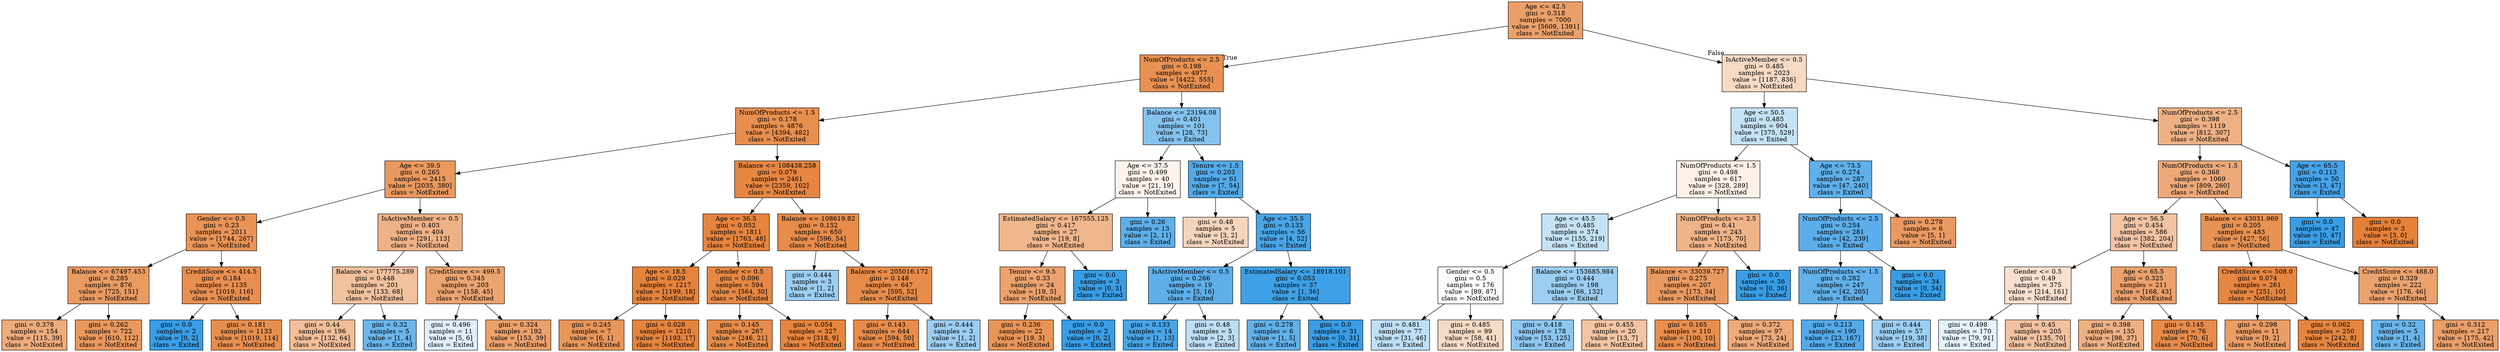 digraph Tree {
node [shape=box, style="filled", color="black"] ;
0 [label="Age <= 42.5\ngini = 0.318\nsamples = 7000\nvalue = [5609, 1391]\nclass = NotExited", fillcolor="#eba06a"] ;
1 [label="NumOfProducts <= 2.5\ngini = 0.198\nsamples = 4977\nvalue = [4422, 555]\nclass = NotExited", fillcolor="#e89152"] ;
0 -> 1 [labeldistance=2.5, labelangle=45, headlabel="True"] ;
2 [label="NumOfProducts <= 1.5\ngini = 0.178\nsamples = 4876\nvalue = [4394, 482]\nclass = NotExited", fillcolor="#e88f4f"] ;
1 -> 2 ;
3 [label="Age <= 39.5\ngini = 0.265\nsamples = 2415\nvalue = [2035, 380]\nclass = NotExited", fillcolor="#ea995e"] ;
2 -> 3 ;
4 [label="Gender <= 0.5\ngini = 0.23\nsamples = 2011\nvalue = [1744, 267]\nclass = NotExited", fillcolor="#e99457"] ;
3 -> 4 ;
5 [label="Balance <= 67497.453\ngini = 0.285\nsamples = 876\nvalue = [725, 151]\nclass = NotExited", fillcolor="#ea9b62"] ;
4 -> 5 ;
6 [label="gini = 0.378\nsamples = 154\nvalue = [115, 39]\nclass = NotExited", fillcolor="#eeac7c"] ;
5 -> 6 ;
7 [label="gini = 0.262\nsamples = 722\nvalue = [610, 112]\nclass = NotExited", fillcolor="#ea985d"] ;
5 -> 7 ;
8 [label="CreditScore <= 414.5\ngini = 0.184\nsamples = 1135\nvalue = [1019, 116]\nclass = NotExited", fillcolor="#e88f50"] ;
4 -> 8 ;
9 [label="gini = 0.0\nsamples = 2\nvalue = [0, 2]\nclass = Exited", fillcolor="#399de5"] ;
8 -> 9 ;
10 [label="gini = 0.181\nsamples = 1133\nvalue = [1019, 114]\nclass = NotExited", fillcolor="#e88f4f"] ;
8 -> 10 ;
11 [label="IsActiveMember <= 0.5\ngini = 0.403\nsamples = 404\nvalue = [291, 113]\nclass = NotExited", fillcolor="#efb286"] ;
3 -> 11 ;
12 [label="Balance <= 177775.289\ngini = 0.448\nsamples = 201\nvalue = [133, 68]\nclass = NotExited", fillcolor="#f2c19e"] ;
11 -> 12 ;
13 [label="gini = 0.44\nsamples = 196\nvalue = [132, 64]\nclass = NotExited", fillcolor="#f2be99"] ;
12 -> 13 ;
14 [label="gini = 0.32\nsamples = 5\nvalue = [1, 4]\nclass = Exited", fillcolor="#6ab6ec"] ;
12 -> 14 ;
15 [label="CreditScore <= 499.5\ngini = 0.345\nsamples = 203\nvalue = [158, 45]\nclass = NotExited", fillcolor="#eca571"] ;
11 -> 15 ;
16 [label="gini = 0.496\nsamples = 11\nvalue = [5, 6]\nclass = Exited", fillcolor="#deeffb"] ;
15 -> 16 ;
17 [label="gini = 0.324\nsamples = 192\nvalue = [153, 39]\nclass = NotExited", fillcolor="#eca16b"] ;
15 -> 17 ;
18 [label="Balance <= 108438.258\ngini = 0.079\nsamples = 2461\nvalue = [2359, 102]\nclass = NotExited", fillcolor="#e68642"] ;
2 -> 18 ;
19 [label="Age <= 36.5\ngini = 0.052\nsamples = 1811\nvalue = [1763, 48]\nclass = NotExited", fillcolor="#e6843e"] ;
18 -> 19 ;
20 [label="Age <= 18.5\ngini = 0.029\nsamples = 1217\nvalue = [1199, 18]\nclass = NotExited", fillcolor="#e5833c"] ;
19 -> 20 ;
21 [label="gini = 0.245\nsamples = 7\nvalue = [6, 1]\nclass = NotExited", fillcolor="#e9965a"] ;
20 -> 21 ;
22 [label="gini = 0.028\nsamples = 1210\nvalue = [1193, 17]\nclass = NotExited", fillcolor="#e5833c"] ;
20 -> 22 ;
23 [label="Gender <= 0.5\ngini = 0.096\nsamples = 594\nvalue = [564, 30]\nclass = NotExited", fillcolor="#e68844"] ;
19 -> 23 ;
24 [label="gini = 0.145\nsamples = 267\nvalue = [246, 21]\nclass = NotExited", fillcolor="#e78c4a"] ;
23 -> 24 ;
25 [label="gini = 0.054\nsamples = 327\nvalue = [318, 9]\nclass = NotExited", fillcolor="#e6853f"] ;
23 -> 25 ;
26 [label="Balance <= 108619.82\ngini = 0.152\nsamples = 650\nvalue = [596, 54]\nclass = NotExited", fillcolor="#e78c4b"] ;
18 -> 26 ;
27 [label="gini = 0.444\nsamples = 3\nvalue = [1, 2]\nclass = Exited", fillcolor="#9ccef2"] ;
26 -> 27 ;
28 [label="Balance <= 205016.172\ngini = 0.148\nsamples = 647\nvalue = [595, 52]\nclass = NotExited", fillcolor="#e78c4a"] ;
26 -> 28 ;
29 [label="gini = 0.143\nsamples = 644\nvalue = [594, 50]\nclass = NotExited", fillcolor="#e78c4a"] ;
28 -> 29 ;
30 [label="gini = 0.444\nsamples = 3\nvalue = [1, 2]\nclass = Exited", fillcolor="#9ccef2"] ;
28 -> 30 ;
31 [label="Balance <= 23194.08\ngini = 0.401\nsamples = 101\nvalue = [28, 73]\nclass = Exited", fillcolor="#85c3ef"] ;
1 -> 31 ;
32 [label="Age <= 37.5\ngini = 0.499\nsamples = 40\nvalue = [21, 19]\nclass = NotExited", fillcolor="#fdf3ec"] ;
31 -> 32 ;
33 [label="EstimatedSalary <= 167555.125\ngini = 0.417\nsamples = 27\nvalue = [19, 8]\nclass = NotExited", fillcolor="#f0b68c"] ;
32 -> 33 ;
34 [label="Tenure <= 9.5\ngini = 0.33\nsamples = 24\nvalue = [19, 5]\nclass = NotExited", fillcolor="#eca26d"] ;
33 -> 34 ;
35 [label="gini = 0.236\nsamples = 22\nvalue = [19, 3]\nclass = NotExited", fillcolor="#e99558"] ;
34 -> 35 ;
36 [label="gini = 0.0\nsamples = 2\nvalue = [0, 2]\nclass = Exited", fillcolor="#399de5"] ;
34 -> 36 ;
37 [label="gini = 0.0\nsamples = 3\nvalue = [0, 3]\nclass = Exited", fillcolor="#399de5"] ;
33 -> 37 ;
38 [label="gini = 0.26\nsamples = 13\nvalue = [2, 11]\nclass = Exited", fillcolor="#5dafea"] ;
32 -> 38 ;
39 [label="Tenure <= 1.5\ngini = 0.203\nsamples = 61\nvalue = [7, 54]\nclass = Exited", fillcolor="#53aae8"] ;
31 -> 39 ;
40 [label="gini = 0.48\nsamples = 5\nvalue = [3, 2]\nclass = NotExited", fillcolor="#f6d5bd"] ;
39 -> 40 ;
41 [label="Age <= 35.5\ngini = 0.133\nsamples = 56\nvalue = [4, 52]\nclass = Exited", fillcolor="#48a5e7"] ;
39 -> 41 ;
42 [label="IsActiveMember <= 0.5\ngini = 0.266\nsamples = 19\nvalue = [3, 16]\nclass = Exited", fillcolor="#5eafea"] ;
41 -> 42 ;
43 [label="gini = 0.133\nsamples = 14\nvalue = [1, 13]\nclass = Exited", fillcolor="#48a5e7"] ;
42 -> 43 ;
44 [label="gini = 0.48\nsamples = 5\nvalue = [2, 3]\nclass = Exited", fillcolor="#bddef6"] ;
42 -> 44 ;
45 [label="EstimatedSalary <= 18918.101\ngini = 0.053\nsamples = 37\nvalue = [1, 36]\nclass = Exited", fillcolor="#3ea0e6"] ;
41 -> 45 ;
46 [label="gini = 0.278\nsamples = 6\nvalue = [1, 5]\nclass = Exited", fillcolor="#61b1ea"] ;
45 -> 46 ;
47 [label="gini = 0.0\nsamples = 31\nvalue = [0, 31]\nclass = Exited", fillcolor="#399de5"] ;
45 -> 47 ;
48 [label="IsActiveMember <= 0.5\ngini = 0.485\nsamples = 2023\nvalue = [1187, 836]\nclass = NotExited", fillcolor="#f7dac4"] ;
0 -> 48 [labeldistance=2.5, labelangle=-45, headlabel="False"] ;
49 [label="Age <= 50.5\ngini = 0.485\nsamples = 904\nvalue = [375, 529]\nclass = Exited", fillcolor="#c5e2f7"] ;
48 -> 49 ;
50 [label="NumOfProducts <= 1.5\ngini = 0.498\nsamples = 617\nvalue = [328, 289]\nclass = NotExited", fillcolor="#fcf0e7"] ;
49 -> 50 ;
51 [label="Age <= 45.5\ngini = 0.485\nsamples = 374\nvalue = [155, 219]\nclass = Exited", fillcolor="#c5e2f7"] ;
50 -> 51 ;
52 [label="Gender <= 0.5\ngini = 0.5\nsamples = 176\nvalue = [89, 87]\nclass = NotExited", fillcolor="#fefcfb"] ;
51 -> 52 ;
53 [label="gini = 0.481\nsamples = 77\nvalue = [31, 46]\nclass = Exited", fillcolor="#bedff7"] ;
52 -> 53 ;
54 [label="gini = 0.485\nsamples = 99\nvalue = [58, 41]\nclass = NotExited", fillcolor="#f7dac5"] ;
52 -> 54 ;
55 [label="Balance <= 153685.984\ngini = 0.444\nsamples = 198\nvalue = [66, 132]\nclass = Exited", fillcolor="#9ccef2"] ;
51 -> 55 ;
56 [label="gini = 0.418\nsamples = 178\nvalue = [53, 125]\nclass = Exited", fillcolor="#8dc7f0"] ;
55 -> 56 ;
57 [label="gini = 0.455\nsamples = 20\nvalue = [13, 7]\nclass = NotExited", fillcolor="#f3c5a4"] ;
55 -> 57 ;
58 [label="NumOfProducts <= 2.5\ngini = 0.41\nsamples = 243\nvalue = [173, 70]\nclass = NotExited", fillcolor="#f0b489"] ;
50 -> 58 ;
59 [label="Balance <= 33039.727\ngini = 0.275\nsamples = 207\nvalue = [173, 34]\nclass = NotExited", fillcolor="#ea9a60"] ;
58 -> 59 ;
60 [label="gini = 0.165\nsamples = 110\nvalue = [100, 10]\nclass = NotExited", fillcolor="#e88e4d"] ;
59 -> 60 ;
61 [label="gini = 0.372\nsamples = 97\nvalue = [73, 24]\nclass = NotExited", fillcolor="#eeaa7a"] ;
59 -> 61 ;
62 [label="gini = 0.0\nsamples = 36\nvalue = [0, 36]\nclass = Exited", fillcolor="#399de5"] ;
58 -> 62 ;
63 [label="Age <= 73.5\ngini = 0.274\nsamples = 287\nvalue = [47, 240]\nclass = Exited", fillcolor="#60b0ea"] ;
49 -> 63 ;
64 [label="NumOfProducts <= 2.5\ngini = 0.254\nsamples = 281\nvalue = [42, 239]\nclass = Exited", fillcolor="#5caeea"] ;
63 -> 64 ;
65 [label="NumOfProducts <= 1.5\ngini = 0.282\nsamples = 247\nvalue = [42, 205]\nclass = Exited", fillcolor="#62b1ea"] ;
64 -> 65 ;
66 [label="gini = 0.213\nsamples = 190\nvalue = [23, 167]\nclass = Exited", fillcolor="#54aae9"] ;
65 -> 66 ;
67 [label="gini = 0.444\nsamples = 57\nvalue = [19, 38]\nclass = Exited", fillcolor="#9ccef2"] ;
65 -> 67 ;
68 [label="gini = 0.0\nsamples = 34\nvalue = [0, 34]\nclass = Exited", fillcolor="#399de5"] ;
64 -> 68 ;
69 [label="gini = 0.278\nsamples = 6\nvalue = [5, 1]\nclass = NotExited", fillcolor="#ea9a61"] ;
63 -> 69 ;
70 [label="NumOfProducts <= 2.5\ngini = 0.398\nsamples = 1119\nvalue = [812, 307]\nclass = NotExited", fillcolor="#efb184"] ;
48 -> 70 ;
71 [label="NumOfProducts <= 1.5\ngini = 0.368\nsamples = 1069\nvalue = [809, 260]\nclass = NotExited", fillcolor="#eda979"] ;
70 -> 71 ;
72 [label="Age <= 56.5\ngini = 0.454\nsamples = 586\nvalue = [382, 204]\nclass = NotExited", fillcolor="#f3c4a3"] ;
71 -> 72 ;
73 [label="Gender <= 0.5\ngini = 0.49\nsamples = 375\nvalue = [214, 161]\nclass = NotExited", fillcolor="#f9e0ce"] ;
72 -> 73 ;
74 [label="gini = 0.498\nsamples = 170\nvalue = [79, 91]\nclass = Exited", fillcolor="#e5f2fc"] ;
73 -> 74 ;
75 [label="gini = 0.45\nsamples = 205\nvalue = [135, 70]\nclass = NotExited", fillcolor="#f2c2a0"] ;
73 -> 75 ;
76 [label="Age <= 65.5\ngini = 0.325\nsamples = 211\nvalue = [168, 43]\nclass = NotExited", fillcolor="#eca16c"] ;
72 -> 76 ;
77 [label="gini = 0.398\nsamples = 135\nvalue = [98, 37]\nclass = NotExited", fillcolor="#efb184"] ;
76 -> 77 ;
78 [label="gini = 0.145\nsamples = 76\nvalue = [70, 6]\nclass = NotExited", fillcolor="#e78c4a"] ;
76 -> 78 ;
79 [label="Balance <= 43031.969\ngini = 0.205\nsamples = 483\nvalue = [427, 56]\nclass = NotExited", fillcolor="#e89253"] ;
71 -> 79 ;
80 [label="CreditScore <= 508.0\ngini = 0.074\nsamples = 261\nvalue = [251, 10]\nclass = NotExited", fillcolor="#e68641"] ;
79 -> 80 ;
81 [label="gini = 0.298\nsamples = 11\nvalue = [9, 2]\nclass = NotExited", fillcolor="#eb9d65"] ;
80 -> 81 ;
82 [label="gini = 0.062\nsamples = 250\nvalue = [242, 8]\nclass = NotExited", fillcolor="#e68540"] ;
80 -> 82 ;
83 [label="CreditScore <= 488.0\ngini = 0.329\nsamples = 222\nvalue = [176, 46]\nclass = NotExited", fillcolor="#eca26d"] ;
79 -> 83 ;
84 [label="gini = 0.32\nsamples = 5\nvalue = [1, 4]\nclass = Exited", fillcolor="#6ab6ec"] ;
83 -> 84 ;
85 [label="gini = 0.312\nsamples = 217\nvalue = [175, 42]\nclass = NotExited", fillcolor="#eb9f69"] ;
83 -> 85 ;
86 [label="Age <= 65.5\ngini = 0.113\nsamples = 50\nvalue = [3, 47]\nclass = Exited", fillcolor="#46a3e7"] ;
70 -> 86 ;
87 [label="gini = 0.0\nsamples = 47\nvalue = [0, 47]\nclass = Exited", fillcolor="#399de5"] ;
86 -> 87 ;
88 [label="gini = 0.0\nsamples = 3\nvalue = [3, 0]\nclass = NotExited", fillcolor="#e58139"] ;
86 -> 88 ;
}